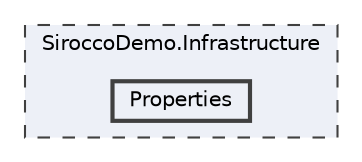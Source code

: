 digraph "SiroccoDemo.Infrastructure/Properties"
{
 // LATEX_PDF_SIZE
  bgcolor="transparent";
  edge [fontname=Helvetica,fontsize=10,labelfontname=Helvetica,labelfontsize=10];
  node [fontname=Helvetica,fontsize=10,shape=box,height=0.2,width=0.4];
  compound=true
  subgraph clusterdir_0505c470e76dffc5e353dd24c49e3aa3 {
    graph [ bgcolor="#edf0f7", pencolor="grey25", label="SiroccoDemo.Infrastructure", fontname=Helvetica,fontsize=10 style="filled,dashed", URL="dir_0505c470e76dffc5e353dd24c49e3aa3.html",tooltip=""]
  dir_dc230b9e2f5ba12f4a1e46ec78181119 [label="Properties", fillcolor="#edf0f7", color="grey25", style="filled,bold", URL="dir_dc230b9e2f5ba12f4a1e46ec78181119.html",tooltip=""];
  }
}
